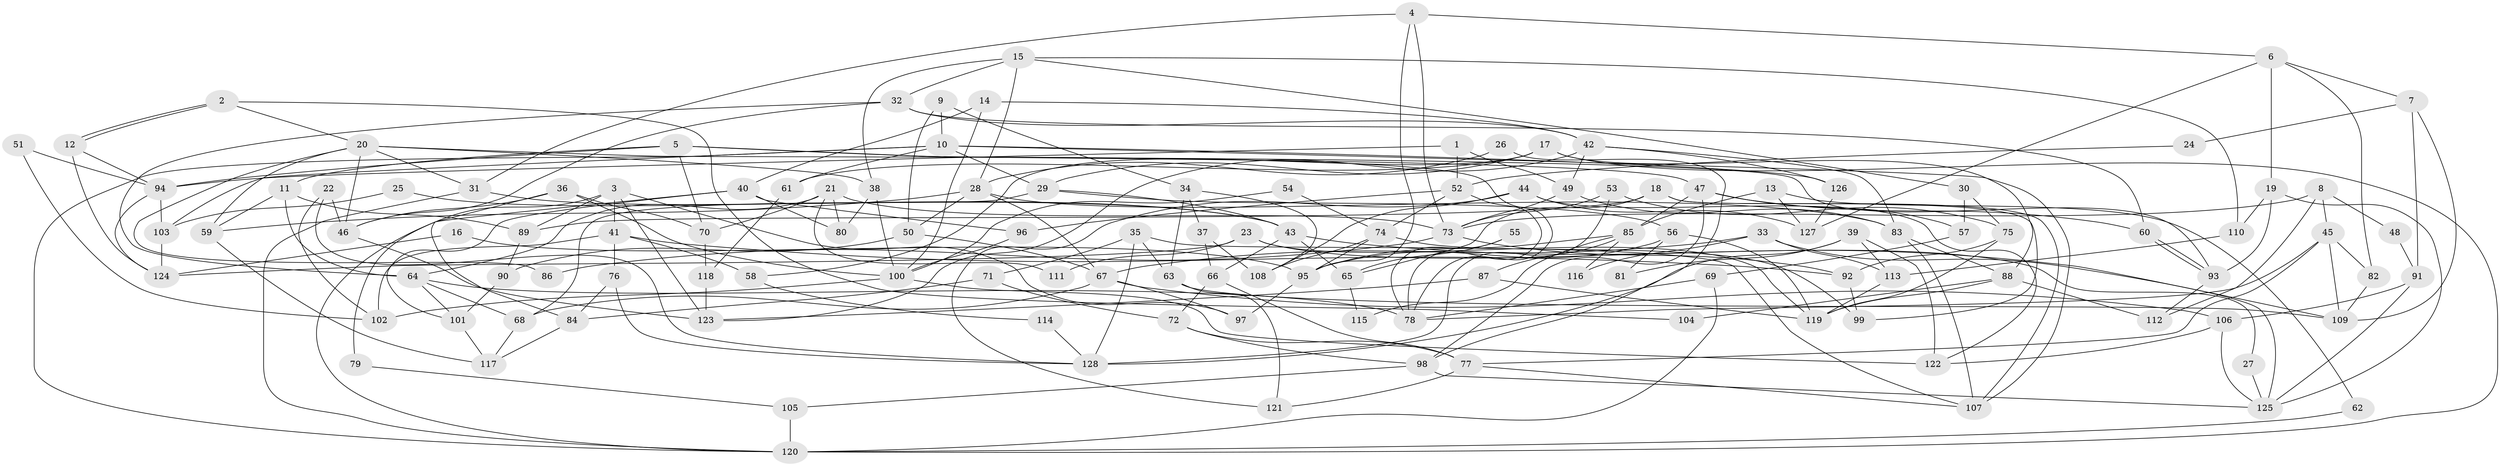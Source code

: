 // coarse degree distribution, {7: 0.10714285714285714, 4: 0.2261904761904762, 8: 0.07142857142857142, 6: 0.15476190476190477, 5: 0.15476190476190477, 3: 0.10714285714285714, 10: 0.011904761904761904, 2: 0.13095238095238096, 9: 0.03571428571428571}
// Generated by graph-tools (version 1.1) at 2025/24/03/03/25 07:24:03]
// undirected, 128 vertices, 256 edges
graph export_dot {
graph [start="1"]
  node [color=gray90,style=filled];
  1;
  2;
  3;
  4;
  5;
  6;
  7;
  8;
  9;
  10;
  11;
  12;
  13;
  14;
  15;
  16;
  17;
  18;
  19;
  20;
  21;
  22;
  23;
  24;
  25;
  26;
  27;
  28;
  29;
  30;
  31;
  32;
  33;
  34;
  35;
  36;
  37;
  38;
  39;
  40;
  41;
  42;
  43;
  44;
  45;
  46;
  47;
  48;
  49;
  50;
  51;
  52;
  53;
  54;
  55;
  56;
  57;
  58;
  59;
  60;
  61;
  62;
  63;
  64;
  65;
  66;
  67;
  68;
  69;
  70;
  71;
  72;
  73;
  74;
  75;
  76;
  77;
  78;
  79;
  80;
  81;
  82;
  83;
  84;
  85;
  86;
  87;
  88;
  89;
  90;
  91;
  92;
  93;
  94;
  95;
  96;
  97;
  98;
  99;
  100;
  101;
  102;
  103;
  104;
  105;
  106;
  107;
  108;
  109;
  110;
  111;
  112;
  113;
  114;
  115;
  116;
  117;
  118;
  119;
  120;
  121;
  122;
  123;
  124;
  125;
  126;
  127;
  128;
  1 -- 94;
  1 -- 52;
  1 -- 49;
  2 -- 20;
  2 -- 12;
  2 -- 12;
  2 -- 104;
  3 -- 97;
  3 -- 123;
  3 -- 41;
  3 -- 79;
  3 -- 89;
  4 -- 95;
  4 -- 31;
  4 -- 6;
  4 -- 73;
  5 -- 70;
  5 -- 47;
  5 -- 11;
  5 -- 78;
  5 -- 94;
  6 -- 7;
  6 -- 19;
  6 -- 82;
  6 -- 127;
  7 -- 109;
  7 -- 91;
  7 -- 24;
  8 -- 112;
  8 -- 45;
  8 -- 48;
  8 -- 73;
  9 -- 50;
  9 -- 34;
  9 -- 10;
  10 -- 29;
  10 -- 61;
  10 -- 103;
  10 -- 107;
  10 -- 120;
  10 -- 126;
  11 -- 59;
  11 -- 64;
  11 -- 89;
  12 -- 124;
  12 -- 94;
  13 -- 85;
  13 -- 127;
  13 -- 62;
  14 -- 42;
  14 -- 40;
  14 -- 100;
  15 -- 38;
  15 -- 32;
  15 -- 28;
  15 -- 30;
  15 -- 110;
  16 -- 95;
  16 -- 124;
  17 -- 120;
  17 -- 29;
  17 -- 58;
  17 -- 61;
  17 -- 88;
  18 -- 89;
  18 -- 107;
  18 -- 65;
  18 -- 99;
  19 -- 110;
  19 -- 93;
  19 -- 125;
  20 -- 93;
  20 -- 38;
  20 -- 31;
  20 -- 46;
  20 -- 59;
  20 -- 86;
  21 -- 64;
  21 -- 73;
  21 -- 70;
  21 -- 80;
  21 -- 111;
  22 -- 128;
  22 -- 46;
  22 -- 102;
  23 -- 124;
  23 -- 119;
  23 -- 27;
  23 -- 111;
  24 -- 52;
  25 -- 43;
  25 -- 103;
  26 -- 98;
  26 -- 28;
  27 -- 125;
  28 -- 83;
  28 -- 50;
  28 -- 59;
  28 -- 67;
  29 -- 56;
  29 -- 43;
  29 -- 68;
  30 -- 75;
  30 -- 57;
  31 -- 120;
  31 -- 43;
  32 -- 64;
  32 -- 46;
  32 -- 42;
  32 -- 60;
  33 -- 125;
  33 -- 67;
  33 -- 113;
  33 -- 116;
  34 -- 108;
  34 -- 37;
  34 -- 63;
  35 -- 107;
  35 -- 63;
  35 -- 71;
  35 -- 128;
  36 -- 100;
  36 -- 46;
  36 -- 70;
  36 -- 84;
  37 -- 108;
  37 -- 66;
  38 -- 100;
  38 -- 80;
  39 -- 128;
  39 -- 122;
  39 -- 81;
  39 -- 113;
  40 -- 101;
  40 -- 120;
  40 -- 80;
  40 -- 96;
  41 -- 92;
  41 -- 58;
  41 -- 76;
  41 -- 102;
  42 -- 49;
  42 -- 83;
  42 -- 123;
  42 -- 126;
  43 -- 66;
  43 -- 65;
  43 -- 109;
  44 -- 121;
  44 -- 127;
  44 -- 108;
  44 -- 122;
  45 -- 109;
  45 -- 78;
  45 -- 77;
  45 -- 82;
  46 -- 123;
  47 -- 98;
  47 -- 60;
  47 -- 57;
  47 -- 85;
  48 -- 91;
  49 -- 73;
  49 -- 83;
  50 -- 67;
  50 -- 90;
  51 -- 102;
  51 -- 94;
  52 -- 78;
  52 -- 96;
  52 -- 74;
  53 -- 73;
  53 -- 128;
  53 -- 75;
  54 -- 74;
  54 -- 100;
  55 -- 78;
  55 -- 65;
  56 -- 119;
  56 -- 95;
  56 -- 81;
  57 -- 69;
  58 -- 114;
  59 -- 117;
  60 -- 93;
  60 -- 93;
  61 -- 118;
  62 -- 120;
  63 -- 109;
  63 -- 121;
  64 -- 68;
  64 -- 78;
  64 -- 101;
  65 -- 115;
  66 -- 72;
  66 -- 77;
  67 -- 68;
  67 -- 97;
  67 -- 106;
  68 -- 117;
  69 -- 78;
  69 -- 120;
  70 -- 118;
  71 -- 84;
  71 -- 72;
  72 -- 77;
  72 -- 98;
  73 -- 86;
  73 -- 92;
  74 -- 99;
  74 -- 95;
  74 -- 108;
  75 -- 119;
  75 -- 92;
  76 -- 84;
  76 -- 128;
  77 -- 107;
  77 -- 121;
  79 -- 105;
  82 -- 109;
  83 -- 88;
  83 -- 107;
  84 -- 117;
  85 -- 87;
  85 -- 95;
  85 -- 115;
  85 -- 116;
  87 -- 123;
  87 -- 119;
  88 -- 104;
  88 -- 112;
  88 -- 119;
  89 -- 90;
  90 -- 101;
  91 -- 106;
  91 -- 125;
  92 -- 99;
  93 -- 112;
  94 -- 103;
  94 -- 124;
  95 -- 97;
  96 -- 100;
  98 -- 125;
  98 -- 105;
  100 -- 102;
  100 -- 122;
  101 -- 117;
  103 -- 124;
  105 -- 120;
  106 -- 122;
  106 -- 125;
  110 -- 113;
  113 -- 119;
  114 -- 128;
  118 -- 123;
  126 -- 127;
}
